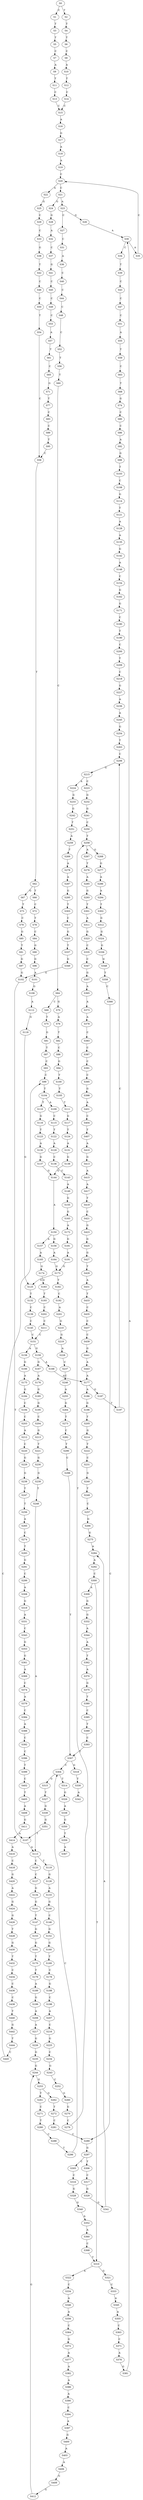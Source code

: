 strict digraph  {
	S0 -> S1 [ label = C ];
	S0 -> S2 [ label = T ];
	S1 -> S3 [ label = T ];
	S2 -> S4 [ label = T ];
	S3 -> S5 [ label = T ];
	S4 -> S6 [ label = T ];
	S5 -> S7 [ label = C ];
	S6 -> S8 [ label = C ];
	S7 -> S9 [ label = A ];
	S8 -> S10 [ label = A ];
	S9 -> S11 [ label = T ];
	S10 -> S12 [ label = T ];
	S11 -> S13 [ label = C ];
	S12 -> S14 [ label = C ];
	S13 -> S15 [ label = C ];
	S14 -> S15 [ label = C ];
	S15 -> S16 [ label = A ];
	S16 -> S17 [ label = G ];
	S17 -> S18 [ label = A ];
	S18 -> S19 [ label = A ];
	S19 -> S20 [ label = C ];
	S20 -> S21 [ label = C ];
	S20 -> S22 [ label = A ];
	S21 -> S23 [ label = A ];
	S21 -> S24 [ label = G ];
	S22 -> S25 [ label = G ];
	S23 -> S26 [ label = G ];
	S23 -> S27 [ label = C ];
	S24 -> S28 [ label = G ];
	S25 -> S29 [ label = C ];
	S26 -> S30 [ label = A ];
	S27 -> S31 [ label = C ];
	S28 -> S32 [ label = A ];
	S29 -> S33 [ label = C ];
	S30 -> S34 [ label = C ];
	S30 -> S35 [ label = A ];
	S31 -> S36 [ label = A ];
	S32 -> S37 [ label = C ];
	S33 -> S38 [ label = G ];
	S34 -> S39 [ label = T ];
	S35 -> S20 [ label = C ];
	S36 -> S40 [ label = C ];
	S37 -> S41 [ label = G ];
	S38 -> S42 [ label = T ];
	S39 -> S43 [ label = C ];
	S40 -> S44 [ label = C ];
	S41 -> S45 [ label = C ];
	S42 -> S46 [ label = C ];
	S43 -> S47 [ label = C ];
	S44 -> S48 [ label = C ];
	S45 -> S49 [ label = C ];
	S46 -> S50 [ label = C ];
	S47 -> S51 [ label = C ];
	S48 -> S52 [ label = C ];
	S49 -> S53 [ label = C ];
	S50 -> S54 [ label = T ];
	S51 -> S55 [ label = A ];
	S52 -> S56 [ label = T ];
	S53 -> S57 [ label = A ];
	S54 -> S58 [ label = C ];
	S55 -> S59 [ label = T ];
	S56 -> S60 [ label = T ];
	S57 -> S61 [ label = T ];
	S58 -> S62 [ label = T ];
	S59 -> S63 [ label = C ];
	S60 -> S64 [ label = C ];
	S61 -> S65 [ label = C ];
	S62 -> S66 [ label = T ];
	S62 -> S67 [ label = G ];
	S63 -> S68 [ label = T ];
	S64 -> S69 [ label = C ];
	S64 -> S70 [ label = G ];
	S65 -> S71 [ label = G ];
	S66 -> S72 [ label = C ];
	S67 -> S73 [ label = T ];
	S68 -> S74 [ label = G ];
	S69 -> S75 [ label = T ];
	S70 -> S76 [ label = A ];
	S71 -> S77 [ label = T ];
	S72 -> S78 [ label = T ];
	S73 -> S79 [ label = C ];
	S74 -> S80 [ label = C ];
	S75 -> S81 [ label = G ];
	S76 -> S82 [ label = T ];
	S77 -> S83 [ label = C ];
	S78 -> S84 [ label = C ];
	S79 -> S85 [ label = G ];
	S80 -> S86 [ label = C ];
	S81 -> S87 [ label = T ];
	S82 -> S88 [ label = C ];
	S83 -> S89 [ label = C ];
	S84 -> S90 [ label = G ];
	S85 -> S91 [ label = T ];
	S86 -> S92 [ label = A ];
	S87 -> S93 [ label = C ];
	S88 -> S94 [ label = G ];
	S89 -> S95 [ label = T ];
	S90 -> S96 [ label = G ];
	S91 -> S97 [ label = G ];
	S92 -> S98 [ label = G ];
	S93 -> S99 [ label = C ];
	S94 -> S100 [ label = T ];
	S95 -> S58 [ label = C ];
	S96 -> S101 [ label = A ];
	S97 -> S102 [ label = G ];
	S98 -> S103 [ label = T ];
	S99 -> S104 [ label = T ];
	S100 -> S105 [ label = T ];
	S101 -> S106 [ label = G ];
	S102 -> S107 [ label = T ];
	S103 -> S108 [ label = C ];
	S104 -> S109 [ label = A ];
	S104 -> S110 [ label = T ];
	S105 -> S111 [ label = T ];
	S106 -> S112 [ label = A ];
	S107 -> S113 [ label = A ];
	S108 -> S114 [ label = G ];
	S109 -> S115 [ label = C ];
	S110 -> S116 [ label = G ];
	S111 -> S117 [ label = G ];
	S112 -> S118 [ label = G ];
	S113 -> S119 [ label = T ];
	S113 -> S120 [ label = C ];
	S114 -> S121 [ label = T ];
	S115 -> S122 [ label = T ];
	S116 -> S123 [ label = T ];
	S117 -> S124 [ label = T ];
	S118 -> S125 [ label = G ];
	S119 -> S126 [ label = G ];
	S120 -> S127 [ label = C ];
	S121 -> S128 [ label = A ];
	S122 -> S129 [ label = A ];
	S123 -> S130 [ label = A ];
	S124 -> S131 [ label = A ];
	S125 -> S132 [ label = T ];
	S126 -> S133 [ label = A ];
	S127 -> S134 [ label = G ];
	S128 -> S135 [ label = A ];
	S129 -> S136 [ label = C ];
	S130 -> S137 [ label = G ];
	S131 -> S138 [ label = G ];
	S132 -> S139 [ label = C ];
	S133 -> S140 [ label = G ];
	S134 -> S141 [ label = G ];
	S135 -> S142 [ label = G ];
	S136 -> S143 [ label = C ];
	S137 -> S144 [ label = G ];
	S138 -> S144 [ label = G ];
	S139 -> S145 [ label = C ];
	S140 -> S146 [ label = C ];
	S141 -> S147 [ label = T ];
	S142 -> S148 [ label = A ];
	S143 -> S149 [ label = A ];
	S144 -> S150 [ label = A ];
	S145 -> S151 [ label = C ];
	S146 -> S152 [ label = G ];
	S147 -> S153 [ label = G ];
	S148 -> S154 [ label = C ];
	S149 -> S155 [ label = G ];
	S150 -> S156 [ label = G ];
	S150 -> S157 [ label = A ];
	S151 -> S158 [ label = A ];
	S151 -> S159 [ label = G ];
	S152 -> S160 [ label = G ];
	S153 -> S161 [ label = G ];
	S154 -> S162 [ label = G ];
	S155 -> S163 [ label = G ];
	S156 -> S164 [ label = A ];
	S157 -> S165 [ label = A ];
	S158 -> S166 [ label = G ];
	S159 -> S167 [ label = G ];
	S159 -> S168 [ label = A ];
	S160 -> S169 [ label = T ];
	S161 -> S170 [ label = T ];
	S162 -> S171 [ label = G ];
	S163 -> S172 [ label = A ];
	S164 -> S173 [ label = G ];
	S165 -> S174 [ label = G ];
	S166 -> S175 [ label = A ];
	S167 -> S176 [ label = A ];
	S168 -> S177 [ label = A ];
	S169 -> S178 [ label = C ];
	S170 -> S179 [ label = T ];
	S171 -> S180 [ label = C ];
	S172 -> S181 [ label = G ];
	S173 -> S182 [ label = T ];
	S173 -> S125 [ label = G ];
	S174 -> S183 [ label = G ];
	S175 -> S184 [ label = G ];
	S176 -> S185 [ label = G ];
	S177 -> S186 [ label = A ];
	S177 -> S187 [ label = G ];
	S178 -> S188 [ label = G ];
	S179 -> S189 [ label = A ];
	S180 -> S190 [ label = T ];
	S181 -> S191 [ label = A ];
	S182 -> S192 [ label = C ];
	S183 -> S193 [ label = T ];
	S184 -> S194 [ label = C ];
	S185 -> S195 [ label = G ];
	S186 -> S196 [ label = G ];
	S187 -> S197 [ label = T ];
	S188 -> S198 [ label = C ];
	S189 -> S199 [ label = G ];
	S190 -> S200 [ label = C ];
	S191 -> S173 [ label = G ];
	S192 -> S201 [ label = A ];
	S193 -> S202 [ label = C ];
	S194 -> S203 [ label = C ];
	S195 -> S204 [ label = C ];
	S196 -> S205 [ label = T ];
	S197 -> S206 [ label = C ];
	S198 -> S207 [ label = A ];
	S199 -> S208 [ label = A ];
	S200 -> S209 [ label = T ];
	S201 -> S210 [ label = G ];
	S202 -> S211 [ label = C ];
	S203 -> S212 [ label = A ];
	S204 -> S213 [ label = G ];
	S205 -> S214 [ label = G ];
	S206 -> S215 [ label = G ];
	S207 -> S216 [ label = C ];
	S208 -> S217 [ label = A ];
	S209 -> S218 [ label = C ];
	S210 -> S219 [ label = G ];
	S211 -> S151 [ label = C ];
	S212 -> S220 [ label = C ];
	S213 -> S221 [ label = T ];
	S214 -> S222 [ label = T ];
	S215 -> S223 [ label = C ];
	S215 -> S224 [ label = A ];
	S216 -> S225 [ label = G ];
	S217 -> S226 [ label = G ];
	S218 -> S227 [ label = G ];
	S219 -> S228 [ label = A ];
	S220 -> S229 [ label = G ];
	S221 -> S230 [ label = G ];
	S222 -> S231 [ label = C ];
	S223 -> S232 [ label = G ];
	S224 -> S233 [ label = G ];
	S225 -> S234 [ label = C ];
	S226 -> S235 [ label = G ];
	S227 -> S236 [ label = A ];
	S228 -> S237 [ label = C ];
	S229 -> S238 [ label = G ];
	S230 -> S239 [ label = G ];
	S231 -> S240 [ label = G ];
	S232 -> S241 [ label = G ];
	S233 -> S242 [ label = G ];
	S234 -> S243 [ label = G ];
	S235 -> S244 [ label = G ];
	S236 -> S245 [ label = A ];
	S237 -> S246 [ label = C ];
	S238 -> S247 [ label = T ];
	S239 -> S248 [ label = T ];
	S240 -> S249 [ label = T ];
	S241 -> S250 [ label = C ];
	S242 -> S251 [ label = T ];
	S243 -> S252 [ label = C ];
	S244 -> S253 [ label = G ];
	S245 -> S254 [ label = G ];
	S246 -> S255 [ label = A ];
	S247 -> S256 [ label = T ];
	S248 -> S113 [ label = A ];
	S249 -> S257 [ label = C ];
	S250 -> S258 [ label = T ];
	S251 -> S259 [ label = A ];
	S252 -> S260 [ label = G ];
	S253 -> S261 [ label = T ];
	S253 -> S262 [ label = G ];
	S254 -> S263 [ label = T ];
	S255 -> S264 [ label = G ];
	S256 -> S265 [ label = A ];
	S257 -> S266 [ label = G ];
	S258 -> S267 [ label = A ];
	S258 -> S268 [ label = G ];
	S259 -> S269 [ label = T ];
	S260 -> S270 [ label = G ];
	S261 -> S271 [ label = C ];
	S262 -> S272 [ label = T ];
	S263 -> S206 [ label = C ];
	S264 -> S273 [ label = T ];
	S265 -> S274 [ label = C ];
	S266 -> S275 [ label = G ];
	S267 -> S276 [ label = T ];
	S268 -> S277 [ label = G ];
	S269 -> S278 [ label = A ];
	S270 -> S279 [ label = C ];
	S271 -> S280 [ label = T ];
	S272 -> S281 [ label = C ];
	S273 -> S282 [ label = C ];
	S274 -> S283 [ label = T ];
	S275 -> S284 [ label = A ];
	S276 -> S285 [ label = A ];
	S277 -> S286 [ label = A ];
	S278 -> S287 [ label = A ];
	S279 -> S258 [ label = T ];
	S280 -> S288 [ label = C ];
	S281 -> S289 [ label = C ];
	S282 -> S290 [ label = T ];
	S283 -> S291 [ label = G ];
	S284 -> S292 [ label = A ];
	S285 -> S293 [ label = G ];
	S286 -> S294 [ label = A ];
	S287 -> S295 [ label = G ];
	S288 -> S296 [ label = T ];
	S289 -> S297 [ label = G ];
	S290 -> S298 [ label = C ];
	S291 -> S299 [ label = C ];
	S292 -> S300 [ label = C ];
	S293 -> S301 [ label = T ];
	S294 -> S302 [ label = T ];
	S295 -> S303 [ label = T ];
	S296 -> S304 [ label = C ];
	S297 -> S305 [ label = C ];
	S297 -> S306 [ label = T ];
	S298 -> S307 [ label = T ];
	S299 -> S308 [ label = A ];
	S300 -> S309 [ label = A ];
	S300 -> S310 [ label = T ];
	S301 -> S311 [ label = A ];
	S302 -> S312 [ label = G ];
	S303 -> S313 [ label = C ];
	S304 -> S314 [ label = T ];
	S304 -> S315 [ label = G ];
	S305 -> S316 [ label = C ];
	S306 -> S317 [ label = C ];
	S307 -> S304 [ label = C ];
	S307 -> S318 [ label = G ];
	S308 -> S319 [ label = G ];
	S309 -> S320 [ label = G ];
	S310 -> S321 [ label = G ];
	S310 -> S322 [ label = A ];
	S311 -> S323 [ label = G ];
	S312 -> S324 [ label = G ];
	S313 -> S325 [ label = G ];
	S314 -> S326 [ label = G ];
	S315 -> S327 [ label = T ];
	S316 -> S328 [ label = G ];
	S317 -> S329 [ label = G ];
	S318 -> S330 [ label = T ];
	S319 -> S331 [ label = A ];
	S320 -> S332 [ label = G ];
	S321 -> S333 [ label = C ];
	S322 -> S334 [ label = C ];
	S323 -> S335 [ label = C ];
	S324 -> S336 [ label = G ];
	S325 -> S337 [ label = T ];
	S326 -> S338 [ label = A ];
	S327 -> S339 [ label = G ];
	S328 -> S340 [ label = G ];
	S329 -> S341 [ label = G ];
	S330 -> S342 [ label = A ];
	S331 -> S343 [ label = C ];
	S332 -> S344 [ label = A ];
	S333 -> S345 [ label = A ];
	S334 -> S346 [ label = A ];
	S335 -> S347 [ label = C ];
	S336 -> S348 [ label = G ];
	S337 -> S349 [ label = G ];
	S338 -> S350 [ label = G ];
	S339 -> S351 [ label = G ];
	S340 -> S352 [ label = A ];
	S341 -> S284 [ label = A ];
	S343 -> S353 [ label = G ];
	S344 -> S354 [ label = A ];
	S345 -> S355 [ label = A ];
	S346 -> S356 [ label = A ];
	S347 -> S357 [ label = G ];
	S348 -> S358 [ label = T ];
	S349 -> S102 [ label = G ];
	S350 -> S359 [ label = T ];
	S351 -> S107 [ label = T ];
	S352 -> S360 [ label = A ];
	S353 -> S361 [ label = G ];
	S354 -> S362 [ label = T ];
	S355 -> S363 [ label = C ];
	S356 -> S364 [ label = C ];
	S357 -> S365 [ label = A ];
	S358 -> S366 [ label = C ];
	S359 -> S367 [ label = A ];
	S360 -> S368 [ label = C ];
	S361 -> S369 [ label = A ];
	S362 -> S370 [ label = A ];
	S363 -> S371 [ label = C ];
	S364 -> S372 [ label = G ];
	S365 -> S373 [ label = A ];
	S366 -> S289 [ label = C ];
	S368 -> S310 [ label = T ];
	S369 -> S374 [ label = C ];
	S370 -> S375 [ label = G ];
	S371 -> S376 [ label = A ];
	S372 -> S377 [ label = A ];
	S373 -> S378 [ label = A ];
	S374 -> S379 [ label = A ];
	S375 -> S380 [ label = T ];
	S376 -> S381 [ label = G ];
	S377 -> S382 [ label = A ];
	S378 -> S383 [ label = C ];
	S379 -> S384 [ label = C ];
	S380 -> S385 [ label = C ];
	S381 -> S30 [ label = A ];
	S382 -> S386 [ label = A ];
	S383 -> S387 [ label = C ];
	S384 -> S388 [ label = A ];
	S385 -> S389 [ label = T ];
	S386 -> S390 [ label = A ];
	S387 -> S391 [ label = C ];
	S388 -> S392 [ label = C ];
	S389 -> S393 [ label = C ];
	S390 -> S394 [ label = C ];
	S391 -> S395 [ label = C ];
	S392 -> S396 [ label = C ];
	S393 -> S307 [ label = T ];
	S394 -> S397 [ label = A ];
	S395 -> S398 [ label = G ];
	S396 -> S399 [ label = T ];
	S397 -> S400 [ label = G ];
	S398 -> S401 [ label = A ];
	S399 -> S402 [ label = C ];
	S400 -> S403 [ label = A ];
	S401 -> S404 [ label = C ];
	S402 -> S405 [ label = T ];
	S403 -> S406 [ label = A ];
	S404 -> S407 [ label = T ];
	S405 -> S408 [ label = A ];
	S406 -> S409 [ label = G ];
	S407 -> S410 [ label = A ];
	S408 -> S411 [ label = G ];
	S409 -> S412 [ label = G ];
	S410 -> S413 [ label = G ];
	S411 -> S414 [ label = A ];
	S412 -> S244 [ label = G ];
	S413 -> S415 [ label = A ];
	S414 -> S416 [ label = A ];
	S415 -> S417 [ label = A ];
	S416 -> S418 [ label = C ];
	S417 -> S419 [ label = T ];
	S418 -> S420 [ label = G ];
	S419 -> S421 [ label = C ];
	S420 -> S422 [ label = A ];
	S421 -> S423 [ label = G ];
	S422 -> S424 [ label = G ];
	S423 -> S425 [ label = G ];
	S424 -> S426 [ label = G ];
	S425 -> S427 [ label = G ];
	S426 -> S428 [ label = T ];
	S427 -> S429 [ label = T ];
	S428 -> S430 [ label = G ];
	S429 -> S431 [ label = A ];
	S430 -> S432 [ label = T ];
	S431 -> S433 [ label = T ];
	S432 -> S434 [ label = C ];
	S433 -> S435 [ label = C ];
	S434 -> S436 [ label = C ];
	S435 -> S437 [ label = C ];
	S436 -> S438 [ label = C ];
	S437 -> S439 [ label = C ];
	S438 -> S440 [ label = T ];
	S439 -> S441 [ label = G ];
	S440 -> S442 [ label = G ];
	S441 -> S443 [ label = A ];
	S442 -> S444 [ label = T ];
	S443 -> S177 [ label = A ];
	S444 -> S445 [ label = C ];
	S445 -> S99 [ label = C ];
}
